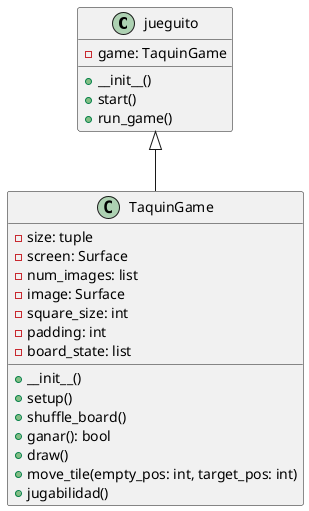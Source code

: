 @startuml

class jueguito {
    -game: TaquinGame

    +__init__()
    +start()
    +run_game()
}

class TaquinGame {
    -size: tuple
    -screen: Surface
    -num_images: list
    -image: Surface
    -square_size: int
    -padding: int
    -board_state: list

    +__init__()
    +setup()
    +shuffle_board()
    +ganar(): bool
    +draw()
    +move_tile(empty_pos: int, target_pos: int)
    +jugabilidad() 
}

jueguito  <|--  TaquinGame

@enduml